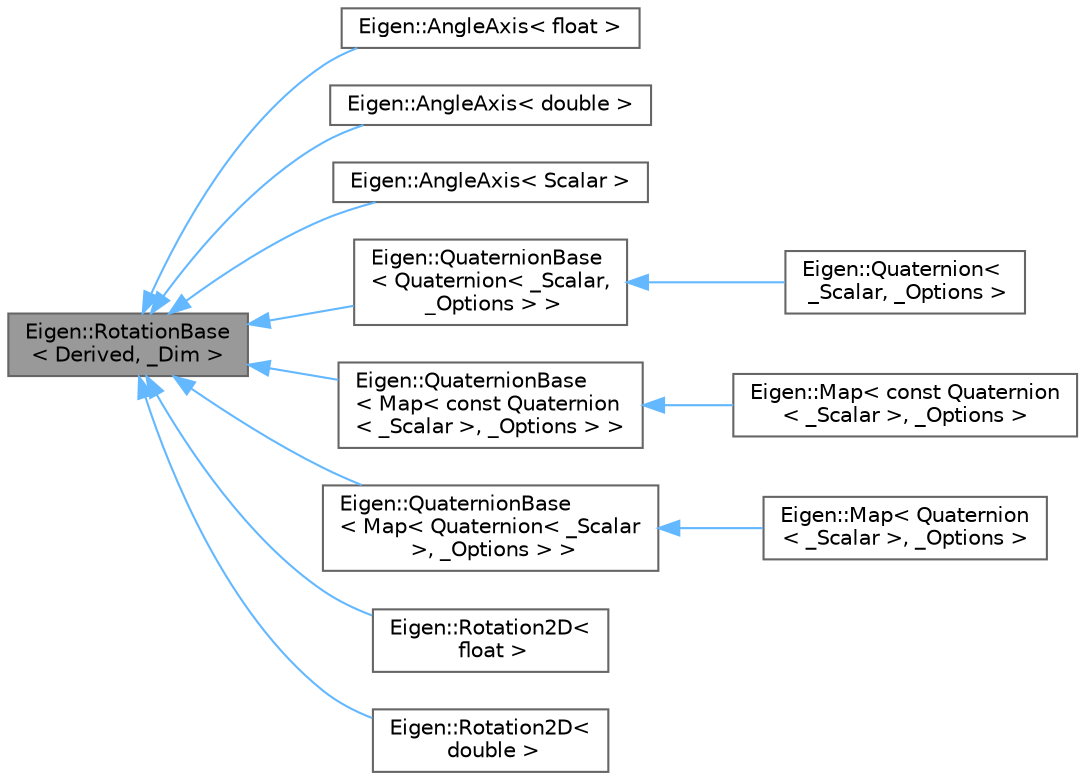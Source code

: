 digraph "Eigen::RotationBase&lt; Derived, _Dim &gt;"
{
 // LATEX_PDF_SIZE
  bgcolor="transparent";
  edge [fontname=Helvetica,fontsize=10,labelfontname=Helvetica,labelfontsize=10];
  node [fontname=Helvetica,fontsize=10,shape=box,height=0.2,width=0.4];
  rankdir="LR";
  Node1 [id="Node000001",label="Eigen::RotationBase\l\< Derived, _Dim \>",height=0.2,width=0.4,color="gray40", fillcolor="grey60", style="filled", fontcolor="black",tooltip="Common base class for compact rotation representations"];
  Node1 -> Node2 [id="edge1_Node000001_Node000002",dir="back",color="steelblue1",style="solid",tooltip=" "];
  Node2 [id="Node000002",label="Eigen::AngleAxis\< float \>",height=0.2,width=0.4,color="gray40", fillcolor="white", style="filled",URL="$class_eigen_1_1_angle_axis.html",tooltip=" "];
  Node1 -> Node3 [id="edge2_Node000001_Node000003",dir="back",color="steelblue1",style="solid",tooltip=" "];
  Node3 [id="Node000003",label="Eigen::AngleAxis\< double \>",height=0.2,width=0.4,color="gray40", fillcolor="white", style="filled",URL="$class_eigen_1_1_angle_axis.html",tooltip=" "];
  Node1 -> Node4 [id="edge3_Node000001_Node000004",dir="back",color="steelblue1",style="solid",tooltip=" "];
  Node4 [id="Node000004",label="Eigen::AngleAxis\< Scalar \>",height=0.2,width=0.4,color="gray40", fillcolor="white", style="filled",URL="$class_eigen_1_1_angle_axis.html",tooltip=" "];
  Node1 -> Node5 [id="edge4_Node000001_Node000005",dir="back",color="steelblue1",style="solid",tooltip=" "];
  Node5 [id="Node000005",label="Eigen::QuaternionBase\l\< Quaternion\< _Scalar,\l _Options \> \>",height=0.2,width=0.4,color="gray40", fillcolor="white", style="filled",URL="$class_eigen_1_1_quaternion_base.html",tooltip=" "];
  Node5 -> Node6 [id="edge5_Node000005_Node000006",dir="back",color="steelblue1",style="solid",tooltip=" "];
  Node6 [id="Node000006",label="Eigen::Quaternion\<\l _Scalar, _Options \>",height=0.2,width=0.4,color="gray40", fillcolor="white", style="filled",URL="$class_eigen_1_1_quaternion.html",tooltip="The quaternion class used to represent 3D orientations and rotations"];
  Node1 -> Node7 [id="edge6_Node000001_Node000007",dir="back",color="steelblue1",style="solid",tooltip=" "];
  Node7 [id="Node000007",label="Eigen::QuaternionBase\l\< Map\< const Quaternion\l\< _Scalar \>, _Options \> \>",height=0.2,width=0.4,color="gray40", fillcolor="white", style="filled",URL="$class_eigen_1_1_quaternion_base.html",tooltip=" "];
  Node7 -> Node8 [id="edge7_Node000007_Node000008",dir="back",color="steelblue1",style="solid",tooltip=" "];
  Node8 [id="Node000008",label="Eigen::Map\< const Quaternion\l\< _Scalar \>, _Options \>",height=0.2,width=0.4,color="gray40", fillcolor="white", style="filled",URL="$class_eigen_1_1_map_3_01const_01_quaternion_3_01___scalar_01_4_00_01___options_01_4.html",tooltip="Quaternion expression mapping a constant memory buffer"];
  Node1 -> Node9 [id="edge8_Node000001_Node000009",dir="back",color="steelblue1",style="solid",tooltip=" "];
  Node9 [id="Node000009",label="Eigen::QuaternionBase\l\< Map\< Quaternion\< _Scalar\l \>, _Options \> \>",height=0.2,width=0.4,color="gray40", fillcolor="white", style="filled",URL="$class_eigen_1_1_quaternion_base.html",tooltip=" "];
  Node9 -> Node10 [id="edge9_Node000009_Node000010",dir="back",color="steelblue1",style="solid",tooltip=" "];
  Node10 [id="Node000010",label="Eigen::Map\< Quaternion\l\< _Scalar \>, _Options \>",height=0.2,width=0.4,color="gray40", fillcolor="white", style="filled",URL="$class_eigen_1_1_map_3_01_quaternion_3_01___scalar_01_4_00_01___options_01_4.html",tooltip="Expression of a quaternion from a memory buffer"];
  Node1 -> Node11 [id="edge10_Node000001_Node000011",dir="back",color="steelblue1",style="solid",tooltip=" "];
  Node11 [id="Node000011",label="Eigen::Rotation2D\<\l float \>",height=0.2,width=0.4,color="gray40", fillcolor="white", style="filled",URL="$class_eigen_1_1_rotation2_d.html",tooltip=" "];
  Node1 -> Node12 [id="edge11_Node000001_Node000012",dir="back",color="steelblue1",style="solid",tooltip=" "];
  Node12 [id="Node000012",label="Eigen::Rotation2D\<\l double \>",height=0.2,width=0.4,color="gray40", fillcolor="white", style="filled",URL="$class_eigen_1_1_rotation2_d.html",tooltip=" "];
}

